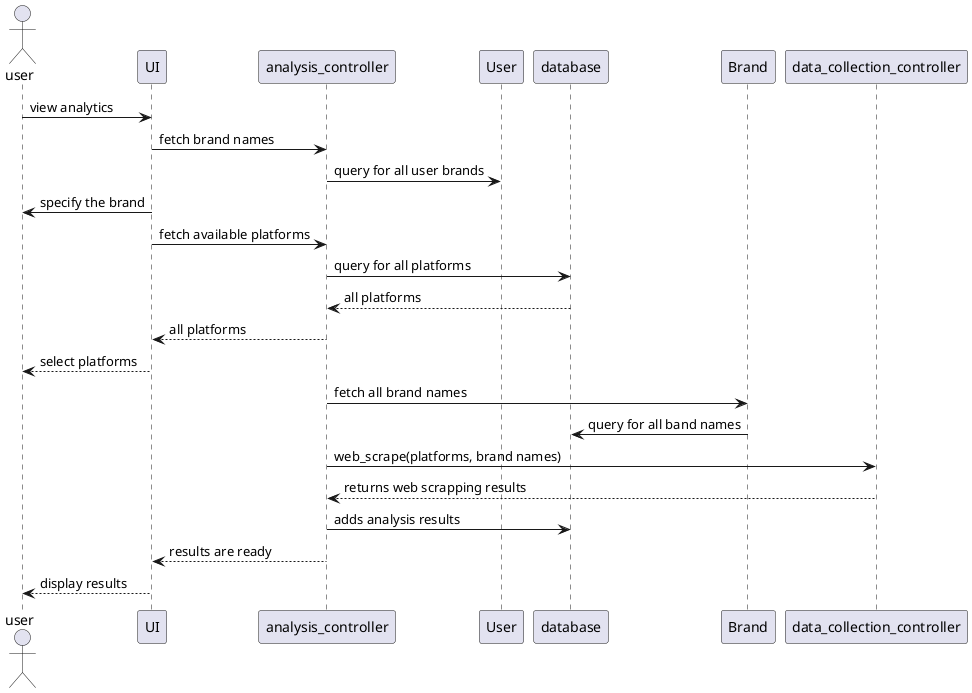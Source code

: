 @startuml
actor user
user -> UI: view analytics
UI -> analysis_controller: fetch brand names
analysis_controller -> User: query for all user brands
UI -> user: specify the brand
UI -> analysis_controller: fetch available platforms
analysis_controller -> database: query for all platforms
database --> analysis_controller: all platforms
analysis_controller --> UI: all platforms
UI --> user : select platforms
analysis_controller -> Brand: fetch all brand names
Brand -> database: query for all band names
analysis_controller -> data_collection_controller : web_scrape(platforms, brand names)
data_collection_controller --> analysis_controller: returns web scrapping results
analysis_controller -> database : adds analysis results
analysis_controller --> UI : results are ready
UI --> user : display results


@enduml